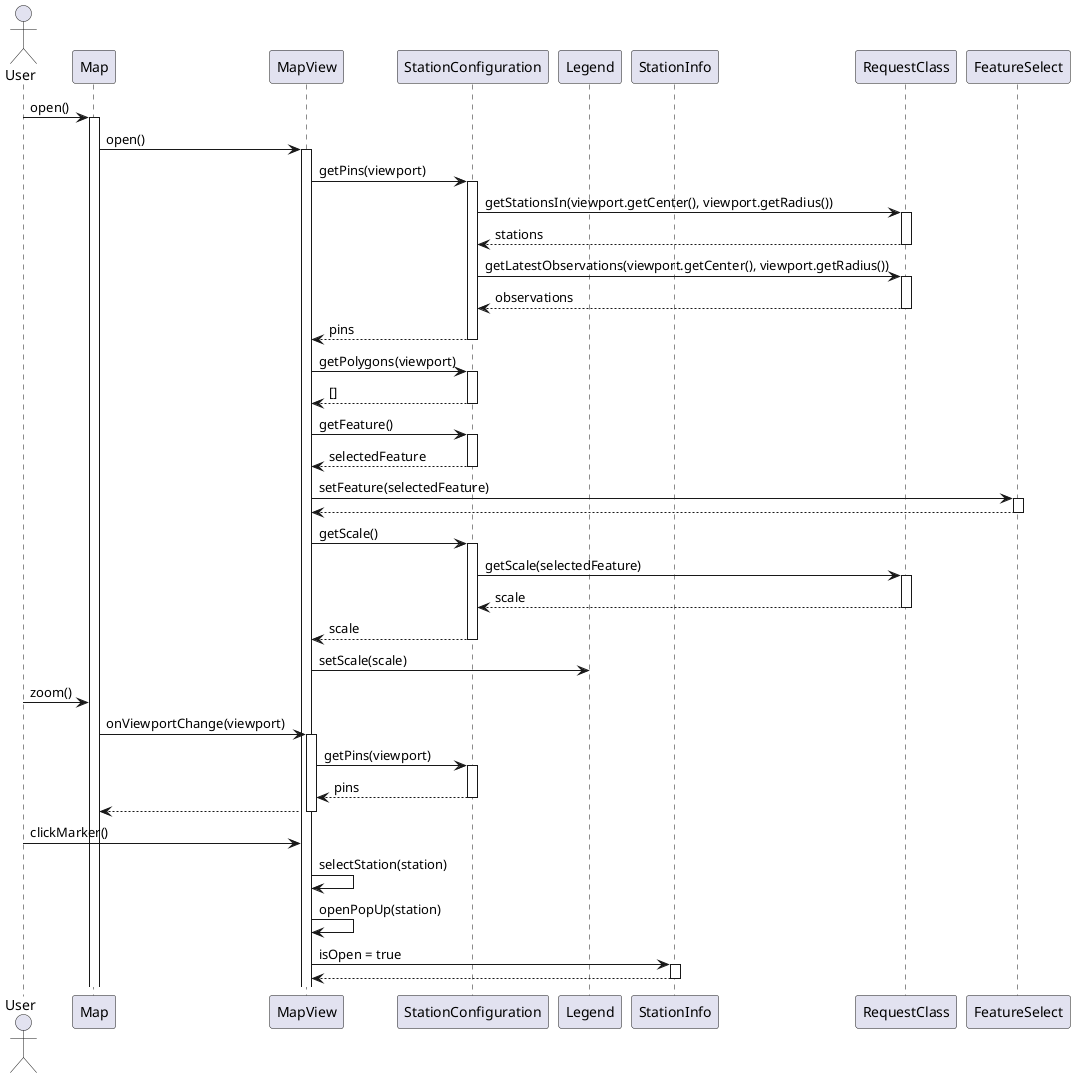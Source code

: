 @startuml MapPageTest

actor User
participant Map
participant MapView
participant StationConfiguration
participant Legend 
participant StationInfo
participant RequestClass

User -> Map ++: open()
Map -> MapView ++: open()
MapView -> StationConfiguration ++ : getPins(viewport)
StationConfiguration -> RequestClass ++ : getStationsIn(viewport.getCenter(), viewport.getRadius())
return stations
StationConfiguration -> RequestClass ++ : getLatestObservations(viewport.getCenter(), viewport.getRadius())
return observations
StationConfiguration --> MapView --: pins

MapView -> StationConfiguration ++ : getPolygons(viewport)
StationConfiguration --> MapView -- : []

MapView -> StationConfiguration ++ : getFeature()
StationConfiguration --> MapView -- : selectedFeature
MapView -> FeatureSelect ++ : setFeature(selectedFeature)
return

MapView -> StationConfiguration ++ : getScale()
StationConfiguration -> RequestClass ++: getScale(selectedFeature)
return scale
StationConfiguration --> MapView -- : scale
MapView -> Legend : setScale(scale)

' Zooming out
User -> Map : zoom()
Map -> MapView ++ : onViewportChange(viewport) 
MapView -> StationConfiguration ++: getPins(viewport)
return pins
return
' Click on station

User -> MapView : clickMarker()
MapView -> MapView : selectStation(station)
MapView -> MapView : openPopUp(station)
MapView -> StationInfo ++: isOpen = true
return

@enduml